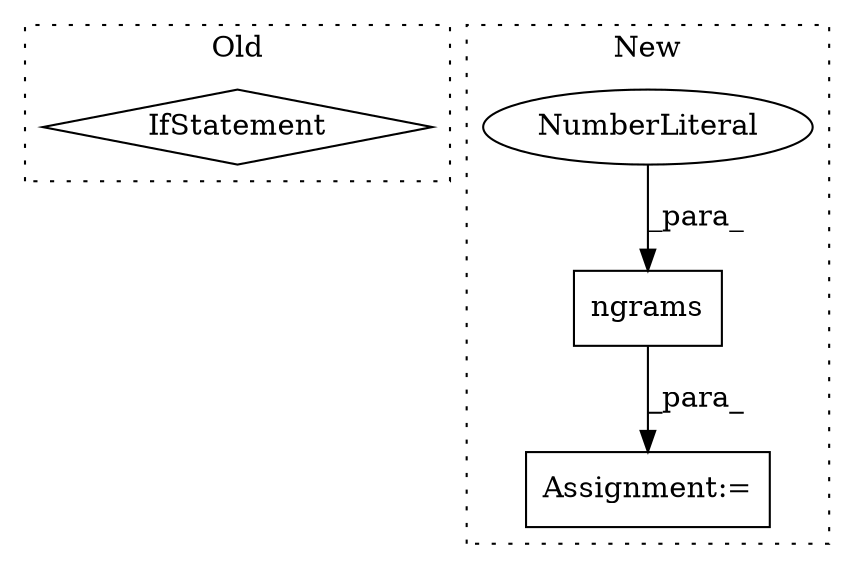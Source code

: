 digraph G {
subgraph cluster0 {
1 [label="IfStatement" a="25" s="5284" l="66" shape="diamond"];
label = "Old";
style="dotted";
}
subgraph cluster1 {
2 [label="ngrams" a="32" s="4733,4753" l="7,1" shape="box"];
3 [label="NumberLiteral" a="34" s="4750" l="1" shape="ellipse"];
4 [label="Assignment:=" a="7" s="4719" l="1" shape="box"];
label = "New";
style="dotted";
}
2 -> 4 [label="_para_"];
3 -> 2 [label="_para_"];
}